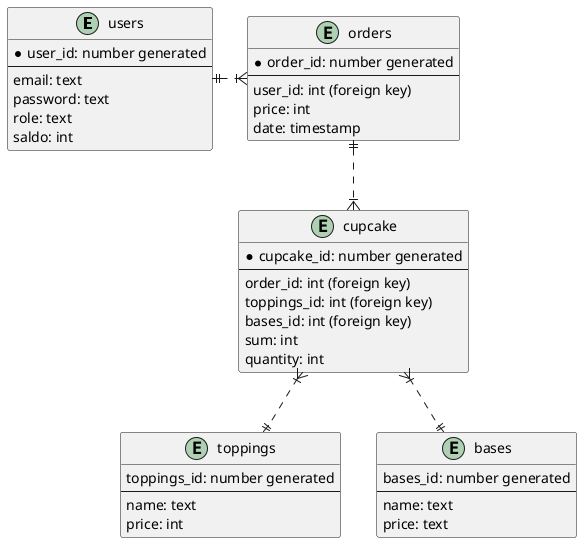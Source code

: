 @startuml
'https://plantuml.com/use-case-diagram

entity users {
* user_id: number generated
--
email: text
password: text
role: text
saldo: int
}
entity orders {
* order_id: number generated
--
user_id: int (foreign key)
price: int
date: timestamp
}
entity cupcake {
* cupcake_id: number generated
--
order_id: int (foreign key)
toppings_id: int (foreign key)
bases_id: int (foreign key)
sum: int
quantity: int
}
entity toppings {
toppings_id: number generated
--
name: text
price: int
}
entity bases {
bases_id: number generated
--
name: text
price: text
}

users ||.right.|{ orders
orders ||..|{ cupcake
cupcake }|..|| toppings
cupcake }|..|| bases



@enduml